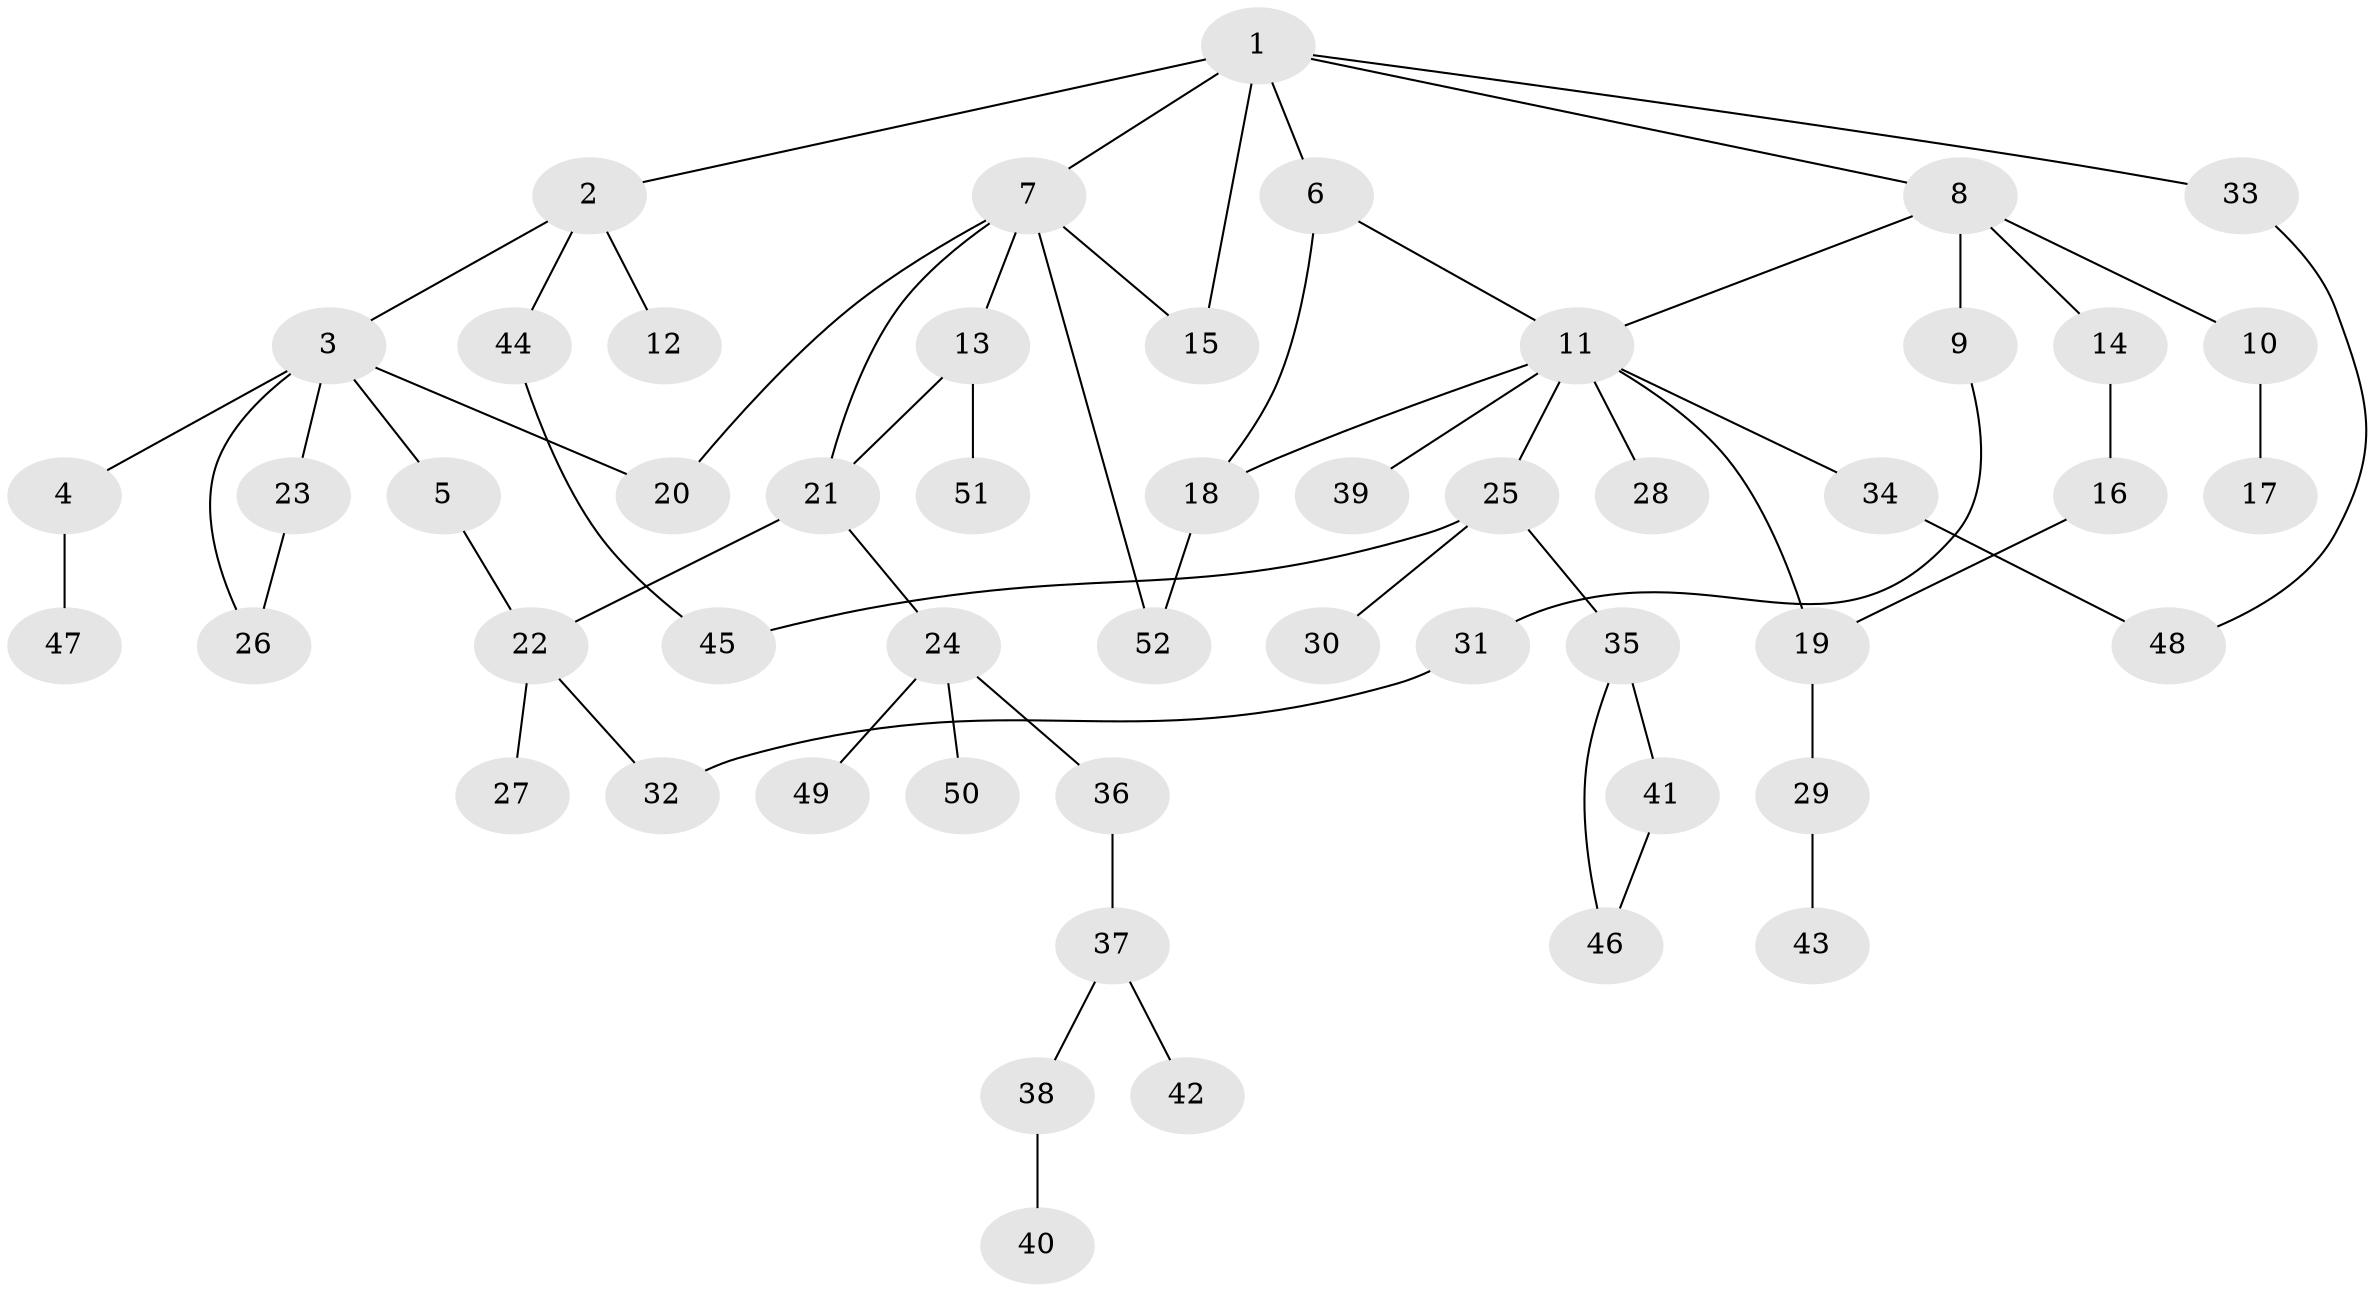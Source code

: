 // Generated by graph-tools (version 1.1) at 2025/42/03/09/25 04:42:08]
// undirected, 52 vertices, 64 edges
graph export_dot {
graph [start="1"]
  node [color=gray90,style=filled];
  1;
  2;
  3;
  4;
  5;
  6;
  7;
  8;
  9;
  10;
  11;
  12;
  13;
  14;
  15;
  16;
  17;
  18;
  19;
  20;
  21;
  22;
  23;
  24;
  25;
  26;
  27;
  28;
  29;
  30;
  31;
  32;
  33;
  34;
  35;
  36;
  37;
  38;
  39;
  40;
  41;
  42;
  43;
  44;
  45;
  46;
  47;
  48;
  49;
  50;
  51;
  52;
  1 -- 2;
  1 -- 6;
  1 -- 7;
  1 -- 8;
  1 -- 33;
  1 -- 15;
  2 -- 3;
  2 -- 12;
  2 -- 44;
  3 -- 4;
  3 -- 5;
  3 -- 23;
  3 -- 26;
  3 -- 20;
  4 -- 47;
  5 -- 22;
  6 -- 11;
  6 -- 18;
  7 -- 13;
  7 -- 15;
  7 -- 20;
  7 -- 21;
  7 -- 52;
  8 -- 9;
  8 -- 10;
  8 -- 14;
  8 -- 11;
  9 -- 31;
  10 -- 17;
  11 -- 18;
  11 -- 19;
  11 -- 25;
  11 -- 28;
  11 -- 34;
  11 -- 39;
  13 -- 51;
  13 -- 21;
  14 -- 16;
  16 -- 19;
  18 -- 52;
  19 -- 29;
  21 -- 22;
  21 -- 24;
  22 -- 27;
  22 -- 32;
  23 -- 26;
  24 -- 36;
  24 -- 49;
  24 -- 50;
  25 -- 30;
  25 -- 35;
  25 -- 45;
  29 -- 43;
  31 -- 32;
  33 -- 48;
  34 -- 48;
  35 -- 41;
  35 -- 46;
  36 -- 37;
  37 -- 38;
  37 -- 42;
  38 -- 40;
  41 -- 46;
  44 -- 45;
}
